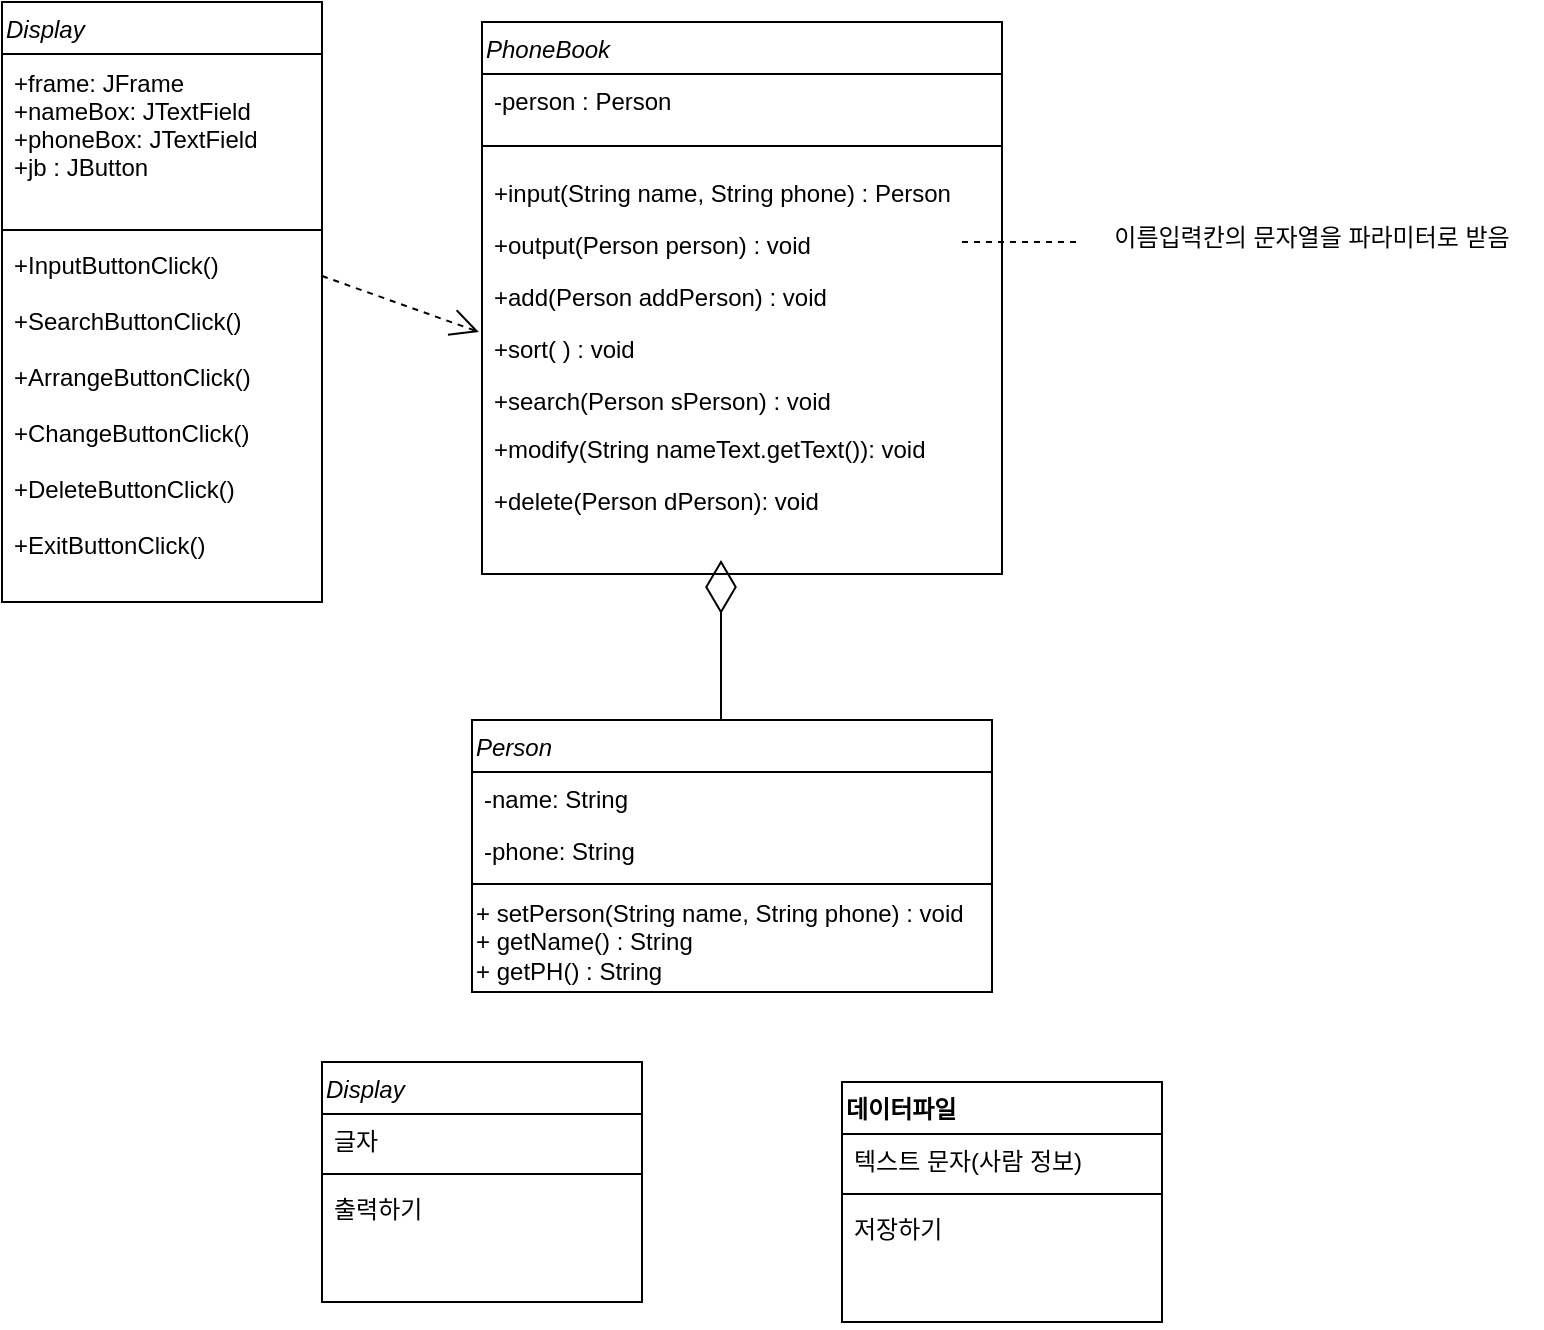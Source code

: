 <mxfile version="14.4.8" type="github">
  <diagram id="C5RBs43oDa-KdzZeNtuy" name="Page-1">
    <mxGraphModel dx="1422" dy="794" grid="1" gridSize="10" guides="1" tooltips="1" connect="1" arrows="1" fold="1" page="1" pageScale="1" pageWidth="827" pageHeight="1169" math="0" shadow="0">
      <root>
        <mxCell id="WIyWlLk6GJQsqaUBKTNV-0" />
        <mxCell id="WIyWlLk6GJQsqaUBKTNV-1" parent="WIyWlLk6GJQsqaUBKTNV-0" />
        <mxCell id="P8jeqRXpjA01nZ9afECX-0" value="PhoneBook" style="swimlane;fontStyle=2;align=left;verticalAlign=top;childLayout=stackLayout;horizontal=1;startSize=26;horizontalStack=0;resizeParent=1;resizeLast=0;collapsible=1;marginBottom=0;rounded=0;shadow=0;strokeWidth=1;" parent="WIyWlLk6GJQsqaUBKTNV-1" vertex="1">
          <mxGeometry x="270" y="100" width="260" height="276" as="geometry">
            <mxRectangle x="230" y="140" width="160" height="26" as="alternateBounds" />
          </mxGeometry>
        </mxCell>
        <mxCell id="P8jeqRXpjA01nZ9afECX-1" value="-person : Person" style="text;align=left;verticalAlign=top;spacingLeft=4;spacingRight=4;overflow=hidden;rotatable=0;points=[[0,0.5],[1,0.5]];portConstraint=eastwest;" parent="P8jeqRXpjA01nZ9afECX-0" vertex="1">
          <mxGeometry y="26" width="260" height="26" as="geometry" />
        </mxCell>
        <mxCell id="P8jeqRXpjA01nZ9afECX-2" value="" style="line;html=1;strokeWidth=1;align=left;verticalAlign=middle;spacingTop=-1;spacingLeft=3;spacingRight=3;rotatable=0;labelPosition=right;points=[];portConstraint=eastwest;" parent="P8jeqRXpjA01nZ9afECX-0" vertex="1">
          <mxGeometry y="52" width="260" height="20" as="geometry" />
        </mxCell>
        <mxCell id="f7E5iX_CI0--iNyVOqC2-0" value="+input(String name, String phone) : Person" style="text;strokeColor=none;fillColor=none;align=left;verticalAlign=top;spacingLeft=4;spacingRight=4;overflow=hidden;rotatable=0;points=[[0,0.5],[1,0.5]];portConstraint=eastwest;" vertex="1" parent="P8jeqRXpjA01nZ9afECX-0">
          <mxGeometry y="72" width="260" height="26" as="geometry" />
        </mxCell>
        <mxCell id="f7E5iX_CI0--iNyVOqC2-1" value="+output(Person person) : void " style="text;strokeColor=none;fillColor=none;align=left;verticalAlign=top;spacingLeft=4;spacingRight=4;overflow=hidden;rotatable=0;points=[[0,0.5],[1,0.5]];portConstraint=eastwest;" vertex="1" parent="P8jeqRXpjA01nZ9afECX-0">
          <mxGeometry y="98" width="260" height="26" as="geometry" />
        </mxCell>
        <mxCell id="P8jeqRXpjA01nZ9afECX-22" value="+add(Person addPerson) : void" style="text;strokeColor=none;fillColor=none;align=left;verticalAlign=top;spacingLeft=4;spacingRight=4;overflow=hidden;rotatable=0;points=[[0,0.5],[1,0.5]];portConstraint=eastwest;" parent="P8jeqRXpjA01nZ9afECX-0" vertex="1">
          <mxGeometry y="124" width="260" height="26" as="geometry" />
        </mxCell>
        <mxCell id="P8jeqRXpjA01nZ9afECX-24" value="+sort( ) : void" style="text;strokeColor=none;fillColor=none;align=left;verticalAlign=top;spacingLeft=4;spacingRight=4;overflow=hidden;rotatable=0;points=[[0,0.5],[1,0.5]];portConstraint=eastwest;" parent="P8jeqRXpjA01nZ9afECX-0" vertex="1">
          <mxGeometry y="150" width="260" height="26" as="geometry" />
        </mxCell>
        <mxCell id="P8jeqRXpjA01nZ9afECX-23" value="+search(Person sPerson) : void" style="text;strokeColor=none;fillColor=none;align=left;verticalAlign=top;spacingLeft=4;spacingRight=4;overflow=hidden;rotatable=0;points=[[0,0.5],[1,0.5]];portConstraint=eastwest;" parent="P8jeqRXpjA01nZ9afECX-0" vertex="1">
          <mxGeometry y="176" width="260" height="24" as="geometry" />
        </mxCell>
        <mxCell id="AGnKkswIksJs2r1xKDmr-0" value="" style="endArrow=open;endSize=12;dashed=1;html=1;entryX=-0.006;entryY=0.192;entryDx=0;entryDy=0;entryPerimeter=0;" parent="P8jeqRXpjA01nZ9afECX-0" target="P8jeqRXpjA01nZ9afECX-24" edge="1">
          <mxGeometry width="160" relative="1" as="geometry">
            <mxPoint x="-80" y="127" as="sourcePoint" />
            <mxPoint x="80" y="130" as="targetPoint" />
          </mxGeometry>
        </mxCell>
        <mxCell id="P8jeqRXpjA01nZ9afECX-25" value="+modify(String nameText.getText()): void" style="text;strokeColor=none;fillColor=none;align=left;verticalAlign=top;spacingLeft=4;spacingRight=4;overflow=hidden;rotatable=0;points=[[0,0.5],[1,0.5]];portConstraint=eastwest;" parent="P8jeqRXpjA01nZ9afECX-0" vertex="1">
          <mxGeometry y="200" width="260" height="26" as="geometry" />
        </mxCell>
        <mxCell id="P8jeqRXpjA01nZ9afECX-26" value="+delete(Person dPerson): void" style="text;strokeColor=none;fillColor=none;align=left;verticalAlign=top;spacingLeft=4;spacingRight=4;overflow=hidden;rotatable=0;points=[[0,0.5],[1,0.5]];portConstraint=eastwest;" parent="P8jeqRXpjA01nZ9afECX-0" vertex="1">
          <mxGeometry y="226" width="260" height="26" as="geometry" />
        </mxCell>
        <mxCell id="P8jeqRXpjA01nZ9afECX-10" value="Person" style="swimlane;fontStyle=2;align=left;verticalAlign=top;childLayout=stackLayout;horizontal=1;startSize=26;horizontalStack=0;resizeParent=1;resizeLast=0;collapsible=1;marginBottom=0;rounded=0;shadow=0;strokeWidth=1;" parent="WIyWlLk6GJQsqaUBKTNV-1" vertex="1">
          <mxGeometry x="265" y="449" width="260" height="136" as="geometry">
            <mxRectangle x="230" y="140" width="160" height="26" as="alternateBounds" />
          </mxGeometry>
        </mxCell>
        <mxCell id="P8jeqRXpjA01nZ9afECX-11" value="-name: String" style="text;align=left;verticalAlign=top;spacingLeft=4;spacingRight=4;overflow=hidden;rotatable=0;points=[[0,0.5],[1,0.5]];portConstraint=eastwest;" parent="P8jeqRXpjA01nZ9afECX-10" vertex="1">
          <mxGeometry y="26" width="260" height="26" as="geometry" />
        </mxCell>
        <mxCell id="P8jeqRXpjA01nZ9afECX-12" value="-phone: String" style="text;align=left;verticalAlign=top;spacingLeft=4;spacingRight=4;overflow=hidden;rotatable=0;points=[[0,0.5],[1,0.5]];portConstraint=eastwest;rounded=0;shadow=0;html=0;" parent="P8jeqRXpjA01nZ9afECX-10" vertex="1">
          <mxGeometry y="52" width="260" height="26" as="geometry" />
        </mxCell>
        <mxCell id="P8jeqRXpjA01nZ9afECX-13" value="" style="line;html=1;strokeWidth=1;align=left;verticalAlign=middle;spacingTop=-1;spacingLeft=3;spacingRight=3;rotatable=0;labelPosition=right;points=[];portConstraint=eastwest;" parent="P8jeqRXpjA01nZ9afECX-10" vertex="1">
          <mxGeometry y="78" width="260" height="8" as="geometry" />
        </mxCell>
        <mxCell id="AGnKkswIksJs2r1xKDmr-33" value="+ setPerson(String name, String phone) : void&lt;br&gt;+ getName() : String&lt;br&gt;+ getPH() : String" style="text;html=1;align=left;verticalAlign=middle;resizable=0;points=[];autosize=1;" parent="P8jeqRXpjA01nZ9afECX-10" vertex="1">
          <mxGeometry y="86" width="260" height="50" as="geometry" />
        </mxCell>
        <mxCell id="te0iCXtoX0ai0mT4FdgT-9" value="Display" style="swimlane;fontStyle=2;align=left;verticalAlign=top;childLayout=stackLayout;horizontal=1;startSize=26;horizontalStack=0;resizeParent=1;resizeParentMax=0;resizeLast=0;collapsible=1;marginBottom=0;" parent="WIyWlLk6GJQsqaUBKTNV-1" vertex="1">
          <mxGeometry x="30" y="90" width="160" height="300" as="geometry" />
        </mxCell>
        <mxCell id="te0iCXtoX0ai0mT4FdgT-10" value="+frame: JFrame&#xa;+nameBox: JTextField&#xa;+phoneBox: JTextField&#xa;+jb : JButton" style="text;strokeColor=none;fillColor=none;align=left;verticalAlign=top;spacingLeft=4;spacingRight=4;overflow=hidden;rotatable=0;points=[[0,0.5],[1,0.5]];portConstraint=eastwest;spacing=2;spacingTop=1;" parent="te0iCXtoX0ai0mT4FdgT-9" vertex="1">
          <mxGeometry y="26" width="160" height="84" as="geometry" />
        </mxCell>
        <mxCell id="te0iCXtoX0ai0mT4FdgT-11" value="" style="line;strokeWidth=1;fillColor=none;align=left;verticalAlign=middle;spacingTop=-1;spacingLeft=3;spacingRight=3;rotatable=0;labelPosition=right;points=[];portConstraint=eastwest;" parent="te0iCXtoX0ai0mT4FdgT-9" vertex="1">
          <mxGeometry y="110" width="160" height="8" as="geometry" />
        </mxCell>
        <mxCell id="AGnKkswIksJs2r1xKDmr-1" value="+InputButtonClick()&#xa;&#xa;+SearchButtonClick()&#xa;&#xa;+ArrangeButtonClick()&#xa;&#xa;+ChangeButtonClick()&#xa;&#xa;+DeleteButtonClick()&#xa;&#xa;+ExitButtonClick()" style="text;strokeColor=none;fillColor=none;align=left;verticalAlign=top;spacingLeft=4;spacingRight=4;overflow=hidden;rotatable=0;points=[[0,0.5],[1,0.5]];portConstraint=eastwest;" parent="te0iCXtoX0ai0mT4FdgT-9" vertex="1">
          <mxGeometry y="118" width="160" height="182" as="geometry" />
        </mxCell>
        <mxCell id="te0iCXtoX0ai0mT4FdgT-17" value="" style="endArrow=diamondThin;endFill=0;endSize=24;html=1;" parent="WIyWlLk6GJQsqaUBKTNV-1" edge="1">
          <mxGeometry width="160" relative="1" as="geometry">
            <mxPoint x="389.5" y="449" as="sourcePoint" />
            <mxPoint x="389.5" y="369" as="targetPoint" />
          </mxGeometry>
        </mxCell>
        <mxCell id="te0iCXtoX0ai0mT4FdgT-18" value="Display" style="swimlane;fontStyle=2;align=left;verticalAlign=top;childLayout=stackLayout;horizontal=1;startSize=26;horizontalStack=0;resizeParent=1;resizeParentMax=0;resizeLast=0;collapsible=1;marginBottom=0;" parent="WIyWlLk6GJQsqaUBKTNV-1" vertex="1">
          <mxGeometry x="190" y="620" width="160" height="120" as="geometry" />
        </mxCell>
        <mxCell id="te0iCXtoX0ai0mT4FdgT-19" value="글자" style="text;strokeColor=none;fillColor=none;align=left;verticalAlign=top;spacingLeft=4;spacingRight=4;overflow=hidden;rotatable=0;points=[[0,0.5],[1,0.5]];portConstraint=eastwest;" parent="te0iCXtoX0ai0mT4FdgT-18" vertex="1">
          <mxGeometry y="26" width="160" height="26" as="geometry" />
        </mxCell>
        <mxCell id="te0iCXtoX0ai0mT4FdgT-20" value="" style="line;strokeWidth=1;fillColor=none;align=left;verticalAlign=middle;spacingTop=-1;spacingLeft=3;spacingRight=3;rotatable=0;labelPosition=right;points=[];portConstraint=eastwest;" parent="te0iCXtoX0ai0mT4FdgT-18" vertex="1">
          <mxGeometry y="52" width="160" height="8" as="geometry" />
        </mxCell>
        <mxCell id="te0iCXtoX0ai0mT4FdgT-21" value="출력하기" style="text;strokeColor=none;fillColor=none;align=left;verticalAlign=top;spacingLeft=4;spacingRight=4;overflow=hidden;rotatable=0;points=[[0,0.5],[1,0.5]];portConstraint=eastwest;" parent="te0iCXtoX0ai0mT4FdgT-18" vertex="1">
          <mxGeometry y="60" width="160" height="60" as="geometry" />
        </mxCell>
        <mxCell id="te0iCXtoX0ai0mT4FdgT-22" value="데이터파일" style="swimlane;fontStyle=1;align=left;verticalAlign=top;childLayout=stackLayout;horizontal=1;startSize=26;horizontalStack=0;resizeParent=1;resizeParentMax=0;resizeLast=0;collapsible=1;marginBottom=0;" parent="WIyWlLk6GJQsqaUBKTNV-1" vertex="1">
          <mxGeometry x="450" y="630" width="160" height="120" as="geometry" />
        </mxCell>
        <mxCell id="te0iCXtoX0ai0mT4FdgT-23" value="텍스트 문자(사람 정보)" style="text;strokeColor=none;fillColor=none;align=left;verticalAlign=top;spacingLeft=4;spacingRight=4;overflow=hidden;rotatable=0;points=[[0,0.5],[1,0.5]];portConstraint=eastwest;" parent="te0iCXtoX0ai0mT4FdgT-22" vertex="1">
          <mxGeometry y="26" width="160" height="26" as="geometry" />
        </mxCell>
        <mxCell id="te0iCXtoX0ai0mT4FdgT-24" value="" style="line;strokeWidth=1;fillColor=none;align=left;verticalAlign=middle;spacingTop=-1;spacingLeft=3;spacingRight=3;rotatable=0;labelPosition=right;points=[];portConstraint=eastwest;" parent="te0iCXtoX0ai0mT4FdgT-22" vertex="1">
          <mxGeometry y="52" width="160" height="8" as="geometry" />
        </mxCell>
        <mxCell id="te0iCXtoX0ai0mT4FdgT-25" value="저장하기" style="text;strokeColor=none;fillColor=none;align=left;verticalAlign=top;spacingLeft=4;spacingRight=4;overflow=hidden;rotatable=0;points=[[0,0.5],[1,0.5]];portConstraint=eastwest;" parent="te0iCXtoX0ai0mT4FdgT-22" vertex="1">
          <mxGeometry y="60" width="160" height="60" as="geometry" />
        </mxCell>
        <mxCell id="AGnKkswIksJs2r1xKDmr-37" value="" style="endArrow=none;dashed=1;html=1;" parent="WIyWlLk6GJQsqaUBKTNV-1" edge="1">
          <mxGeometry width="50" height="50" relative="1" as="geometry">
            <mxPoint x="510" y="210" as="sourcePoint" />
            <mxPoint x="570" y="210" as="targetPoint" />
          </mxGeometry>
        </mxCell>
        <mxCell id="AGnKkswIksJs2r1xKDmr-38" value="이름입력칸의 문자열을 파라미터로 받음" style="text;html=1;strokeColor=none;fillColor=none;align=center;verticalAlign=middle;whiteSpace=wrap;rounded=0;" parent="WIyWlLk6GJQsqaUBKTNV-1" vertex="1">
          <mxGeometry x="570" y="195" width="230" height="25" as="geometry" />
        </mxCell>
      </root>
    </mxGraphModel>
  </diagram>
</mxfile>
